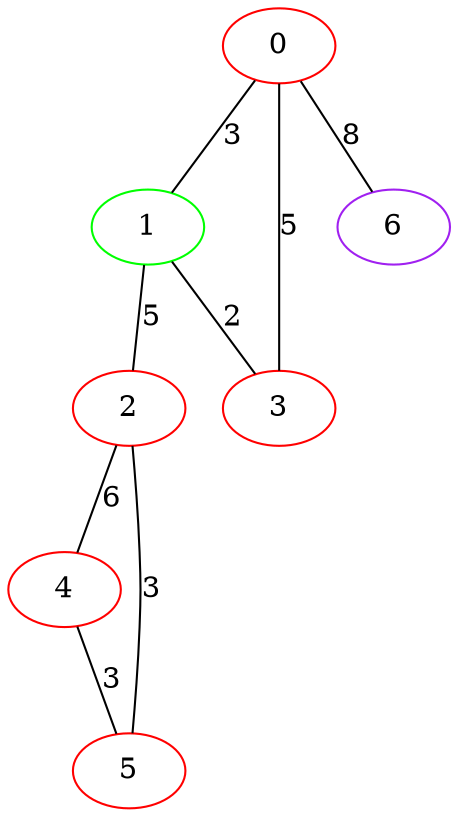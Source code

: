 graph "" {
0 [color=red, weight=1];
1 [color=green, weight=2];
2 [color=red, weight=1];
3 [color=red, weight=1];
4 [color=red, weight=1];
5 [color=red, weight=1];
6 [color=purple, weight=4];
0 -- 1  [key=0, label=3];
0 -- 3  [key=0, label=5];
0 -- 6  [key=0, label=8];
1 -- 2  [key=0, label=5];
1 -- 3  [key=0, label=2];
2 -- 4  [key=0, label=6];
2 -- 5  [key=0, label=3];
4 -- 5  [key=0, label=3];
}
